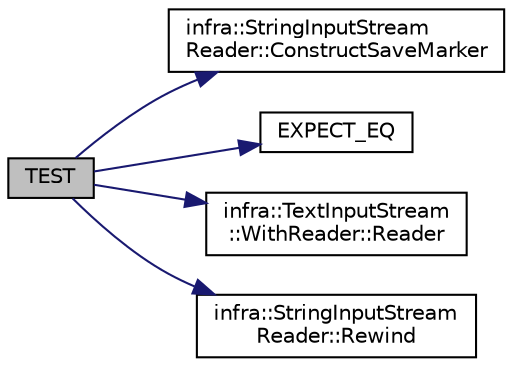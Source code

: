 digraph "TEST"
{
 // INTERACTIVE_SVG=YES
  edge [fontname="Helvetica",fontsize="10",labelfontname="Helvetica",labelfontsize="10"];
  node [fontname="Helvetica",fontsize="10",shape=record];
  rankdir="LR";
  Node72 [label="TEST",height=0.2,width=0.4,color="black", fillcolor="grey75", style="filled", fontcolor="black"];
  Node72 -> Node73 [color="midnightblue",fontsize="10",style="solid",fontname="Helvetica"];
  Node73 [label="infra::StringInputStream\lReader::ConstructSaveMarker",height=0.2,width=0.4,color="black", fillcolor="white", style="filled",URL="$d8/deb/classinfra_1_1_string_input_stream_reader.html#aa2d983fddfdf2278d7f088abfd316c1c"];
  Node72 -> Node74 [color="midnightblue",fontsize="10",style="solid",fontname="Helvetica"];
  Node74 [label="EXPECT_EQ",height=0.2,width=0.4,color="black", fillcolor="white", style="filled",URL="$d6/def/_test_json_8cpp.html#a82745227e2f0a8edbb4ae630d88a8e86"];
  Node72 -> Node75 [color="midnightblue",fontsize="10",style="solid",fontname="Helvetica"];
  Node75 [label="infra::TextInputStream\l::WithReader::Reader",height=0.2,width=0.4,color="black", fillcolor="white", style="filled",URL="$d5/dec/classinfra_1_1_text_input_stream_1_1_with_reader.html#a27fd88c75fcb6f97c12fdf63c7bd58ed"];
  Node72 -> Node76 [color="midnightblue",fontsize="10",style="solid",fontname="Helvetica"];
  Node76 [label="infra::StringInputStream\lReader::Rewind",height=0.2,width=0.4,color="black", fillcolor="white", style="filled",URL="$d8/deb/classinfra_1_1_string_input_stream_reader.html#a6db919fd11da8942ee0ad1f348887b20"];
}
